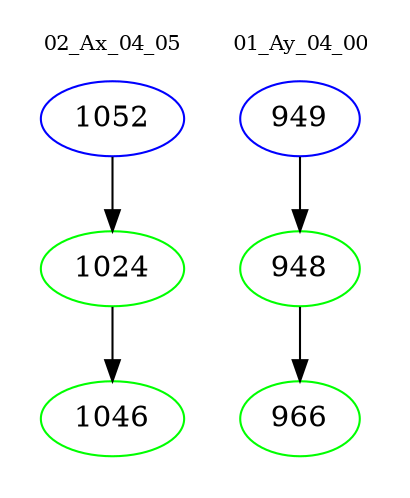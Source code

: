 digraph{
subgraph cluster_0 {
color = white
label = "02_Ax_04_05";
fontsize=10;
T0_1052 [label="1052", color="blue"]
T0_1052 -> T0_1024 [color="black"]
T0_1024 [label="1024", color="green"]
T0_1024 -> T0_1046 [color="black"]
T0_1046 [label="1046", color="green"]
}
subgraph cluster_1 {
color = white
label = "01_Ay_04_00";
fontsize=10;
T1_949 [label="949", color="blue"]
T1_949 -> T1_948 [color="black"]
T1_948 [label="948", color="green"]
T1_948 -> T1_966 [color="black"]
T1_966 [label="966", color="green"]
}
}
